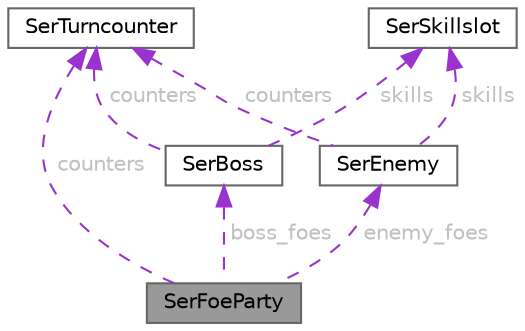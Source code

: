 digraph "SerFoeParty"
{
 // LATEX_PDF_SIZE
  bgcolor="transparent";
  edge [fontname=Helvetica,fontsize=10,labelfontname=Helvetica,labelfontsize=10];
  node [fontname=Helvetica,fontsize=10,shape=box,height=0.2,width=0.4];
  Node1 [id="Node000001",label="SerFoeParty",height=0.2,width=0.4,color="gray40", fillcolor="grey60", style="filled", fontcolor="black",tooltip="Serialized FoeParty."];
  Node2 -> Node1 [id="edge1_Node000001_Node000002",dir="back",color="darkorchid3",style="dashed",tooltip=" ",label=" counters",fontcolor="grey" ];
  Node2 [id="Node000002",label="SerTurncounter",height=0.2,width=0.4,color="gray40", fillcolor="white", style="filled",URL="$structSerTurncounter.html",tooltip="Serialized Turncounter."];
  Node3 -> Node1 [id="edge2_Node000001_Node000003",dir="back",color="darkorchid3",style="dashed",tooltip=" ",label=" enemy_foes",fontcolor="grey" ];
  Node3 [id="Node000003",label="SerEnemy",height=0.2,width=0.4,color="gray40", fillcolor="white", style="filled",URL="$structSerEnemy.html",tooltip="Serialized Enemy."];
  Node4 -> Node3 [id="edge3_Node000003_Node000004",dir="back",color="darkorchid3",style="dashed",tooltip=" ",label=" skills",fontcolor="grey" ];
  Node4 [id="Node000004",label="SerSkillslot",height=0.2,width=0.4,color="gray40", fillcolor="white", style="filled",URL="$structSerSkillslot.html",tooltip="Serialized Skillslot."];
  Node2 -> Node3 [id="edge4_Node000003_Node000002",dir="back",color="darkorchid3",style="dashed",tooltip=" ",label=" counters",fontcolor="grey" ];
  Node5 -> Node1 [id="edge5_Node000001_Node000005",dir="back",color="darkorchid3",style="dashed",tooltip=" ",label=" boss_foes",fontcolor="grey" ];
  Node5 [id="Node000005",label="SerBoss",height=0.2,width=0.4,color="gray40", fillcolor="white", style="filled",URL="$structSerBoss.html",tooltip="Serialized Boss."];
  Node4 -> Node5 [id="edge6_Node000005_Node000004",dir="back",color="darkorchid3",style="dashed",tooltip=" ",label=" skills",fontcolor="grey" ];
  Node2 -> Node5 [id="edge7_Node000005_Node000002",dir="back",color="darkorchid3",style="dashed",tooltip=" ",label=" counters",fontcolor="grey" ];
}
